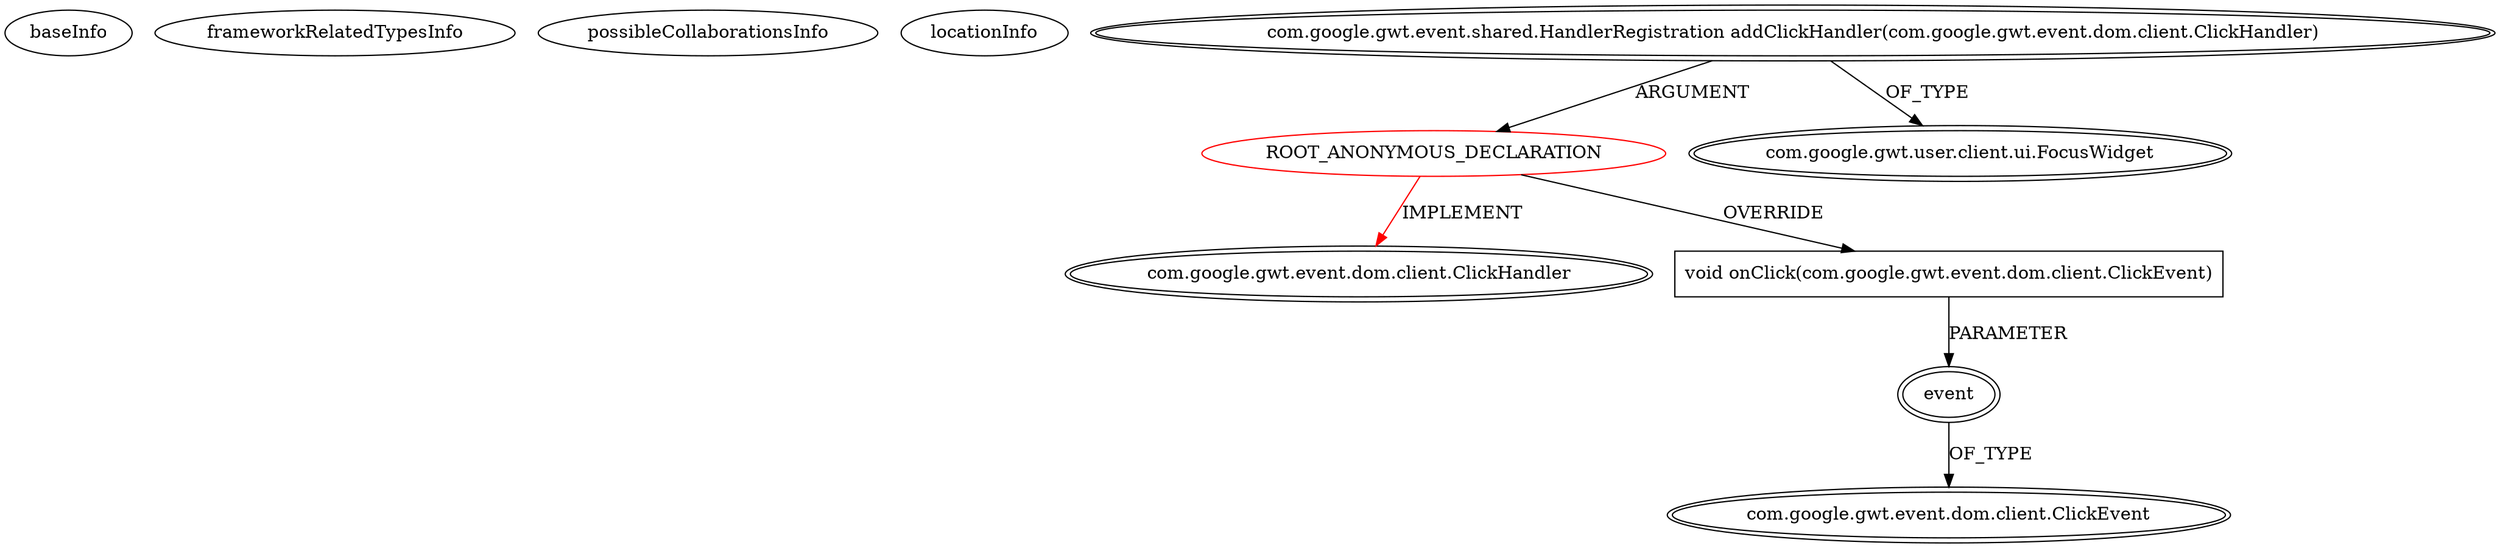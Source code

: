 digraph {
baseInfo[graphId=143,category="extension_graph",isAnonymous=true,possibleRelation=false]
frameworkRelatedTypesInfo[0="com.google.gwt.event.dom.client.ClickHandler"]
possibleCollaborationsInfo[]
locationInfo[projectName="Duke-H--DDOPlanner",filePath="/Duke-H--DDOPlanner/DDOPlanner-master/DDOPlanner/src/com/ddoplanner/client/DDOPlanner.java",contextSignature="void initializePanels()",graphId="143"]
0[label="ROOT_ANONYMOUS_DECLARATION",vertexType="ROOT_ANONYMOUS_DECLARATION",isFrameworkType=false,color=red]
1[label="com.google.gwt.event.dom.client.ClickHandler",vertexType="FRAMEWORK_INTERFACE_TYPE",isFrameworkType=true,peripheries=2]
2[label="com.google.gwt.event.shared.HandlerRegistration addClickHandler(com.google.gwt.event.dom.client.ClickHandler)",vertexType="OUTSIDE_CALL",isFrameworkType=true,peripheries=2]
3[label="com.google.gwt.user.client.ui.FocusWidget",vertexType="FRAMEWORK_CLASS_TYPE",isFrameworkType=true,peripheries=2]
4[label="void onClick(com.google.gwt.event.dom.client.ClickEvent)",vertexType="OVERRIDING_METHOD_DECLARATION",isFrameworkType=false,shape=box]
5[label="event",vertexType="PARAMETER_DECLARATION",isFrameworkType=true,peripheries=2]
6[label="com.google.gwt.event.dom.client.ClickEvent",vertexType="FRAMEWORK_CLASS_TYPE",isFrameworkType=true,peripheries=2]
0->1[label="IMPLEMENT",color=red]
2->0[label="ARGUMENT"]
2->3[label="OF_TYPE"]
0->4[label="OVERRIDE"]
5->6[label="OF_TYPE"]
4->5[label="PARAMETER"]
}
